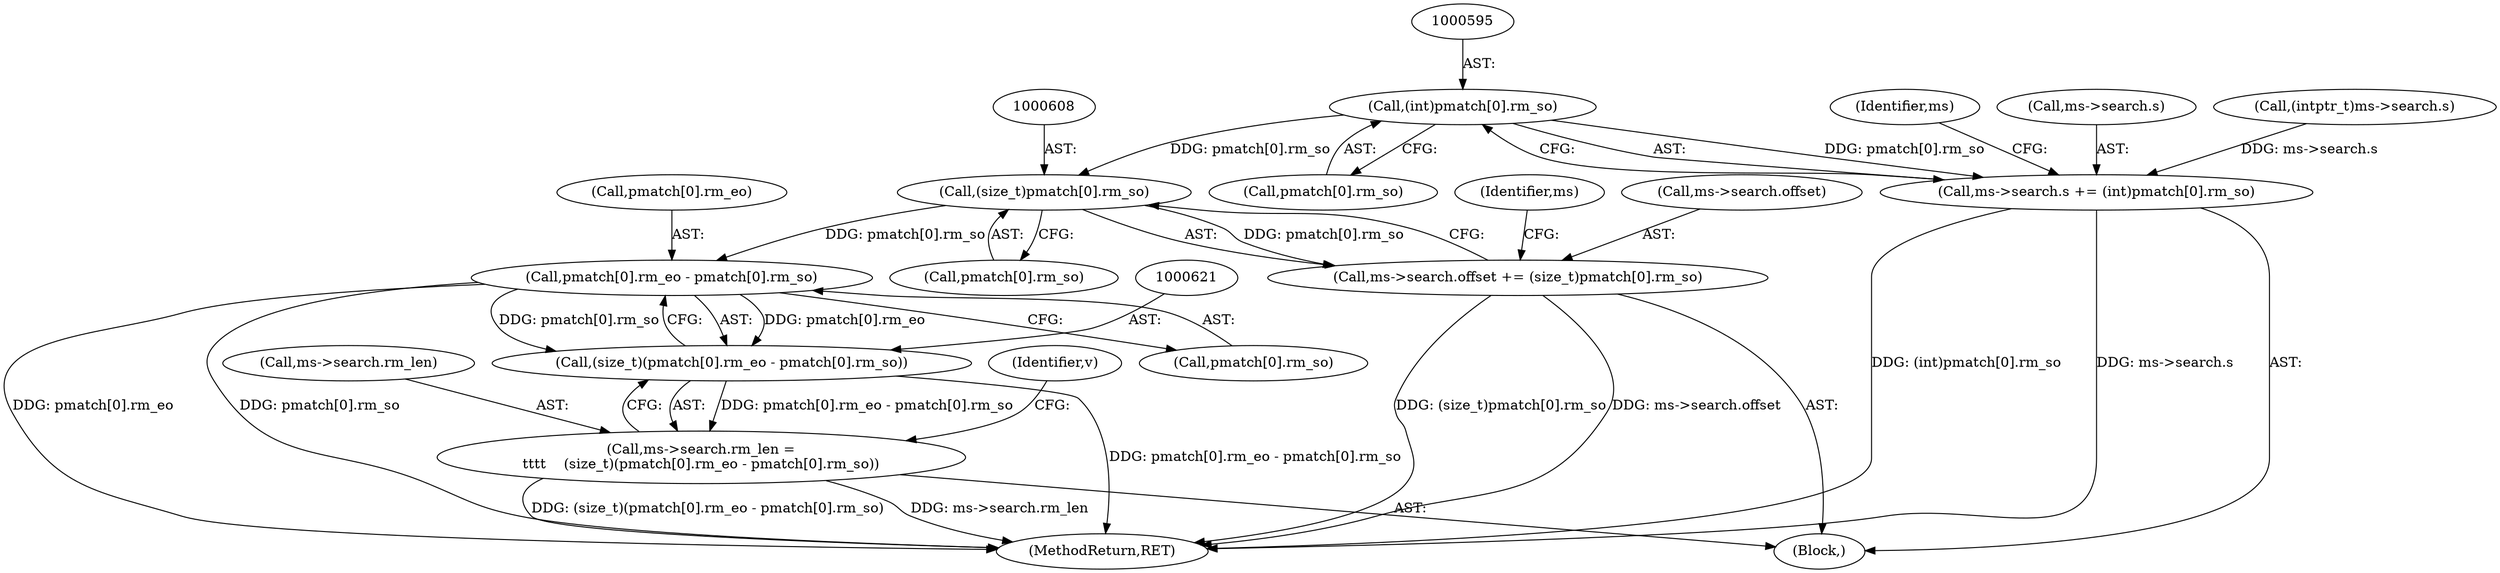 digraph "0_file_74cafd7de9ec99a14f4480927580e501c8f852c3@array" {
"1000594" [label="(Call,(int)pmatch[0].rm_so)"];
"1000588" [label="(Call,ms->search.s += (int)pmatch[0].rm_so)"];
"1000607" [label="(Call,(size_t)pmatch[0].rm_so)"];
"1000601" [label="(Call,ms->search.offset += (size_t)pmatch[0].rm_so)"];
"1000622" [label="(Call,pmatch[0].rm_eo - pmatch[0].rm_so)"];
"1000620" [label="(Call,(size_t)(pmatch[0].rm_eo - pmatch[0].rm_so))"];
"1000614" [label="(Call,ms->search.rm_len =\n\t\t\t\t    (size_t)(pmatch[0].rm_eo - pmatch[0].rm_so))"];
"1000601" [label="(Call,ms->search.offset += (size_t)pmatch[0].rm_so)"];
"1000615" [label="(Call,ms->search.rm_len)"];
"1000604" [label="(Identifier,ms)"];
"1000602" [label="(Call,ms->search.offset)"];
"1000628" [label="(Call,pmatch[0].rm_so)"];
"1000596" [label="(Call,pmatch[0].rm_so)"];
"1000614" [label="(Call,ms->search.rm_len =\n\t\t\t\t    (size_t)(pmatch[0].rm_eo - pmatch[0].rm_so))"];
"1000594" [label="(Call,(int)pmatch[0].rm_so)"];
"1000589" [label="(Call,ms->search.s)"];
"1000609" [label="(Call,pmatch[0].rm_so)"];
"1000620" [label="(Call,(size_t)(pmatch[0].rm_eo - pmatch[0].rm_so))"];
"1000623" [label="(Call,pmatch[0].rm_eo)"];
"1000634" [label="(Identifier,v)"];
"1000588" [label="(Call,ms->search.s += (int)pmatch[0].rm_so)"];
"1000586" [label="(Block,)"];
"1000607" [label="(Call,(size_t)pmatch[0].rm_so)"];
"1000976" [label="(MethodReturn,RET)"];
"1000575" [label="(Call,(intptr_t)ms->search.s)"];
"1000622" [label="(Call,pmatch[0].rm_eo - pmatch[0].rm_so)"];
"1000617" [label="(Identifier,ms)"];
"1000594" -> "1000588"  [label="AST: "];
"1000594" -> "1000596"  [label="CFG: "];
"1000595" -> "1000594"  [label="AST: "];
"1000596" -> "1000594"  [label="AST: "];
"1000588" -> "1000594"  [label="CFG: "];
"1000594" -> "1000588"  [label="DDG: pmatch[0].rm_so"];
"1000594" -> "1000607"  [label="DDG: pmatch[0].rm_so"];
"1000588" -> "1000586"  [label="AST: "];
"1000589" -> "1000588"  [label="AST: "];
"1000604" -> "1000588"  [label="CFG: "];
"1000588" -> "1000976"  [label="DDG: ms->search.s"];
"1000588" -> "1000976"  [label="DDG: (int)pmatch[0].rm_so"];
"1000575" -> "1000588"  [label="DDG: ms->search.s"];
"1000607" -> "1000601"  [label="AST: "];
"1000607" -> "1000609"  [label="CFG: "];
"1000608" -> "1000607"  [label="AST: "];
"1000609" -> "1000607"  [label="AST: "];
"1000601" -> "1000607"  [label="CFG: "];
"1000607" -> "1000601"  [label="DDG: pmatch[0].rm_so"];
"1000607" -> "1000622"  [label="DDG: pmatch[0].rm_so"];
"1000601" -> "1000586"  [label="AST: "];
"1000602" -> "1000601"  [label="AST: "];
"1000617" -> "1000601"  [label="CFG: "];
"1000601" -> "1000976"  [label="DDG: (size_t)pmatch[0].rm_so"];
"1000601" -> "1000976"  [label="DDG: ms->search.offset"];
"1000622" -> "1000620"  [label="AST: "];
"1000622" -> "1000628"  [label="CFG: "];
"1000623" -> "1000622"  [label="AST: "];
"1000628" -> "1000622"  [label="AST: "];
"1000620" -> "1000622"  [label="CFG: "];
"1000622" -> "1000976"  [label="DDG: pmatch[0].rm_eo"];
"1000622" -> "1000976"  [label="DDG: pmatch[0].rm_so"];
"1000622" -> "1000620"  [label="DDG: pmatch[0].rm_eo"];
"1000622" -> "1000620"  [label="DDG: pmatch[0].rm_so"];
"1000620" -> "1000614"  [label="AST: "];
"1000621" -> "1000620"  [label="AST: "];
"1000614" -> "1000620"  [label="CFG: "];
"1000620" -> "1000976"  [label="DDG: pmatch[0].rm_eo - pmatch[0].rm_so"];
"1000620" -> "1000614"  [label="DDG: pmatch[0].rm_eo - pmatch[0].rm_so"];
"1000614" -> "1000586"  [label="AST: "];
"1000615" -> "1000614"  [label="AST: "];
"1000634" -> "1000614"  [label="CFG: "];
"1000614" -> "1000976"  [label="DDG: ms->search.rm_len"];
"1000614" -> "1000976"  [label="DDG: (size_t)(pmatch[0].rm_eo - pmatch[0].rm_so)"];
}
